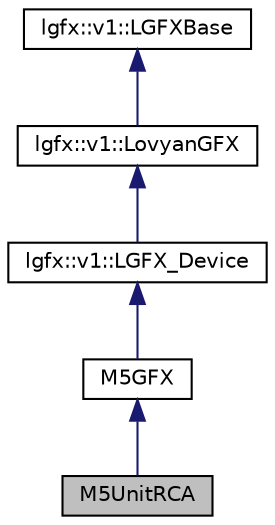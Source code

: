 digraph "M5UnitRCA"
{
 // LATEX_PDF_SIZE
  edge [fontname="Helvetica",fontsize="10",labelfontname="Helvetica",labelfontsize="10"];
  node [fontname="Helvetica",fontsize="10",shape=record];
  Node1 [label="M5UnitRCA",height=0.2,width=0.4,color="black", fillcolor="grey75", style="filled", fontcolor="black",tooltip=" "];
  Node2 -> Node1 [dir="back",color="midnightblue",fontsize="10",style="solid",fontname="Helvetica"];
  Node2 [label="M5GFX",height=0.2,width=0.4,color="black", fillcolor="white", style="filled",URL="$d2/ddb/classm5gfx_1_1M5GFX.html",tooltip=" "];
  Node3 -> Node2 [dir="back",color="midnightblue",fontsize="10",style="solid",fontname="Helvetica"];
  Node3 [label="lgfx::v1::LGFX_Device",height=0.2,width=0.4,color="black", fillcolor="white", style="filled",URL="$d2/d7d/classlgfx_1_1v1_1_1LGFX__Device.html",tooltip=" "];
  Node4 -> Node3 [dir="back",color="midnightblue",fontsize="10",style="solid",fontname="Helvetica"];
  Node4 [label="lgfx::v1::LovyanGFX",height=0.2,width=0.4,color="black", fillcolor="white", style="filled",URL="$dd/d26/classlgfx_1_1v1_1_1LovyanGFX.html",tooltip="LovyanGFX class. that depend on the include order of the environment, such as file system,..."];
  Node5 -> Node4 [dir="back",color="midnightblue",fontsize="10",style="solid",fontname="Helvetica"];
  Node5 [label="lgfx::v1::LGFXBase",height=0.2,width=0.4,color="black", fillcolor="white", style="filled",URL="$d5/dfe/classlgfx_1_1v1_1_1LGFXBase.html",tooltip=" "];
}
